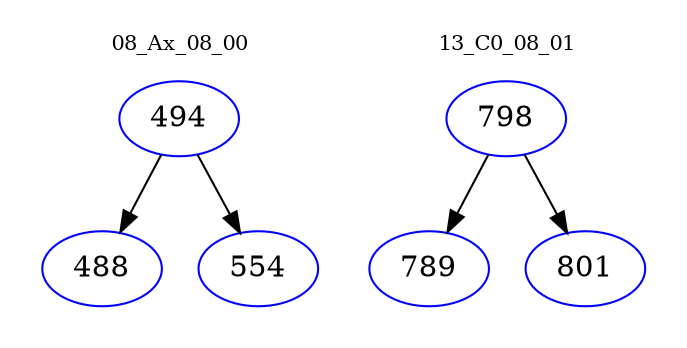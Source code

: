 digraph{
subgraph cluster_0 {
color = white
label = "08_Ax_08_00";
fontsize=10;
T0_494 [label="494", color="blue"]
T0_494 -> T0_488 [color="black"]
T0_488 [label="488", color="blue"]
T0_494 -> T0_554 [color="black"]
T0_554 [label="554", color="blue"]
}
subgraph cluster_1 {
color = white
label = "13_C0_08_01";
fontsize=10;
T1_798 [label="798", color="blue"]
T1_798 -> T1_789 [color="black"]
T1_789 [label="789", color="blue"]
T1_798 -> T1_801 [color="black"]
T1_801 [label="801", color="blue"]
}
}
